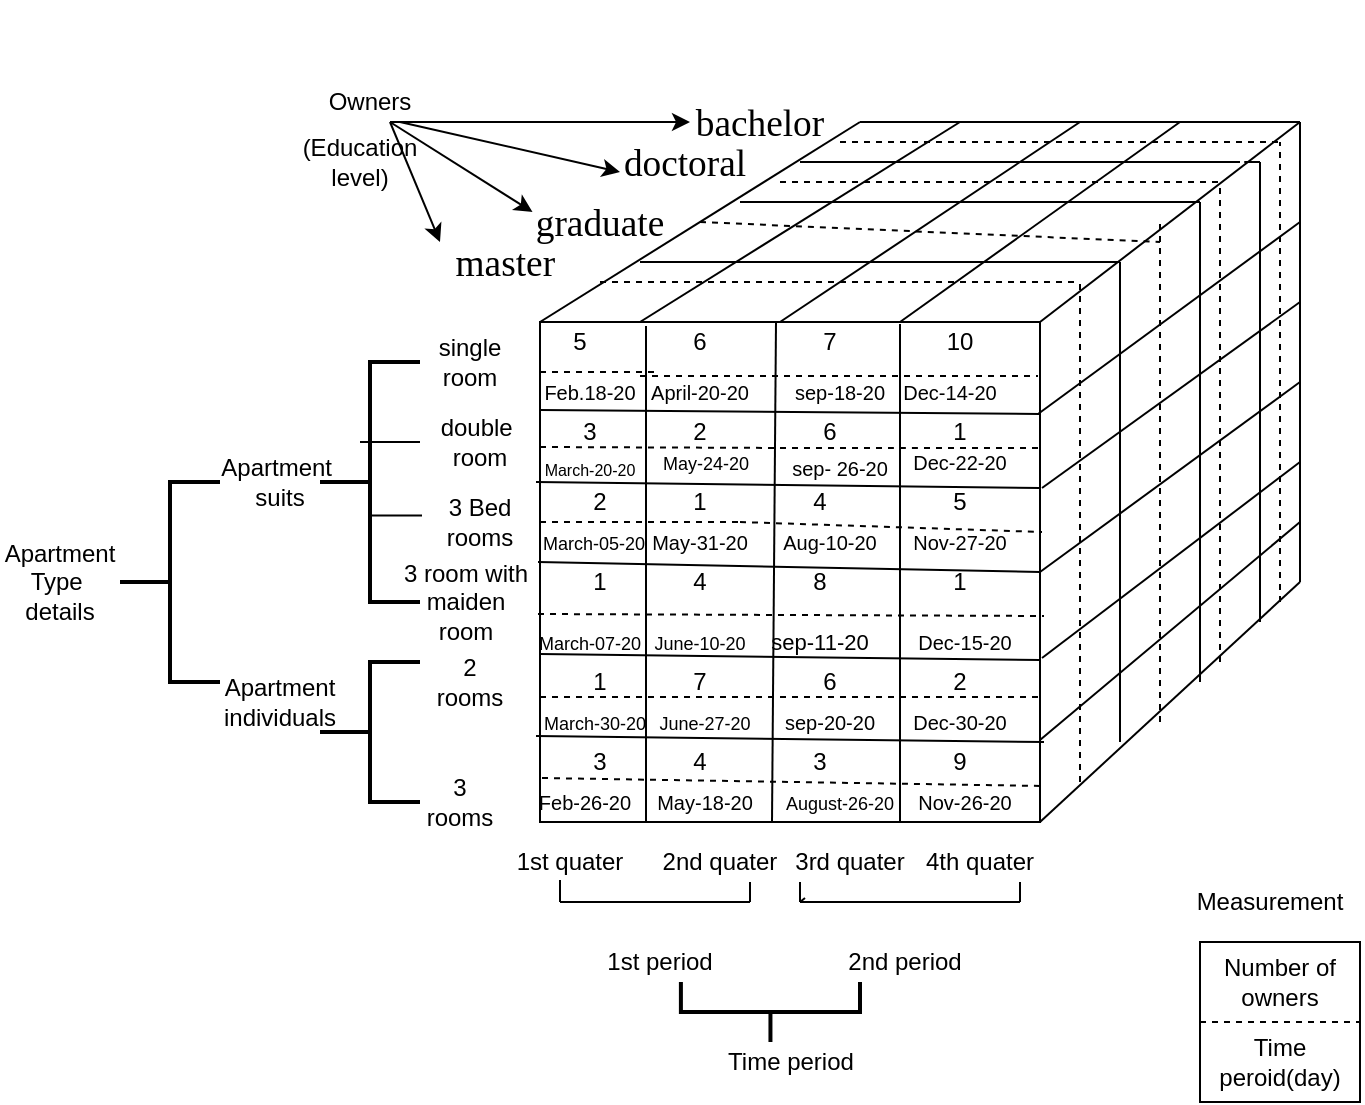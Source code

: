 <mxfile version="15.1.4" type="github"><diagram id="yf1WvS_odcbegjna20aV" name="Page-1"><mxGraphModel dx="1385" dy="628" grid="1" gridSize="10" guides="1" tooltips="1" connect="1" arrows="1" fold="1" page="1" pageScale="1" pageWidth="850" pageHeight="1100" math="0" shadow="0"><root><mxCell id="0"/><mxCell id="1" parent="0"/><mxCell id="45s34kRVoQQyAntMIBAH-1" value="" style="whiteSpace=wrap;html=1;aspect=fixed;hachureGap=4;pointerEvents=0;" parent="1" vertex="1"><mxGeometry x="280" y="190" width="250" height="250" as="geometry"/></mxCell><mxCell id="45s34kRVoQQyAntMIBAH-2" value="" style="endArrow=none;html=1;startSize=14;endSize=14;sourcePerimeterSpacing=8;targetPerimeterSpacing=8;exitX=0;exitY=0;exitDx=0;exitDy=0;" parent="1" source="45s34kRVoQQyAntMIBAH-1" edge="1"><mxGeometry width="50" height="50" relative="1" as="geometry"><mxPoint x="400" y="280" as="sourcePoint"/><mxPoint x="440" y="90" as="targetPoint"/></mxGeometry></mxCell><mxCell id="45s34kRVoQQyAntMIBAH-3" value="" style="endArrow=none;html=1;startSize=14;endSize=14;sourcePerimeterSpacing=8;targetPerimeterSpacing=8;exitX=1;exitY=0;exitDx=0;exitDy=0;" parent="1" source="45s34kRVoQQyAntMIBAH-1" edge="1"><mxGeometry width="50" height="50" relative="1" as="geometry"><mxPoint x="450" y="190" as="sourcePoint"/><mxPoint x="660" y="90" as="targetPoint"/><Array as="points"><mxPoint x="660" y="90"/></Array></mxGeometry></mxCell><mxCell id="45s34kRVoQQyAntMIBAH-4" value="" style="endArrow=none;html=1;startSize=14;endSize=14;sourcePerimeterSpacing=8;targetPerimeterSpacing=8;" parent="1" edge="1"><mxGeometry width="50" height="50" relative="1" as="geometry"><mxPoint x="440" y="90" as="sourcePoint"/><mxPoint x="660" y="90" as="targetPoint"/></mxGeometry></mxCell><mxCell id="45s34kRVoQQyAntMIBAH-5" value="" style="endArrow=none;html=1;startSize=14;endSize=14;sourcePerimeterSpacing=8;targetPerimeterSpacing=8;" parent="1" edge="1"><mxGeometry width="50" height="50" relative="1" as="geometry"><mxPoint x="660" y="320" as="sourcePoint"/><mxPoint x="660" y="90" as="targetPoint"/></mxGeometry></mxCell><mxCell id="45s34kRVoQQyAntMIBAH-6" value="" style="endArrow=none;html=1;startSize=14;endSize=14;sourcePerimeterSpacing=8;targetPerimeterSpacing=8;exitX=1;exitY=1;exitDx=0;exitDy=0;" parent="1" source="45s34kRVoQQyAntMIBAH-1" edge="1"><mxGeometry width="50" height="50" relative="1" as="geometry"><mxPoint x="400" y="280" as="sourcePoint"/><mxPoint x="660" y="320" as="targetPoint"/></mxGeometry></mxCell><mxCell id="45s34kRVoQQyAntMIBAH-7" value="" style="endArrow=none;html=1;startSize=14;endSize=14;sourcePerimeterSpacing=8;targetPerimeterSpacing=8;entryX=1;entryY=0.184;entryDx=0;entryDy=0;entryPerimeter=0;" parent="1" target="45s34kRVoQQyAntMIBAH-1" edge="1"><mxGeometry width="50" height="50" relative="1" as="geometry"><mxPoint x="280" y="234" as="sourcePoint"/><mxPoint x="511" y="234" as="targetPoint"/></mxGeometry></mxCell><mxCell id="45s34kRVoQQyAntMIBAH-9" value="" style="endArrow=none;html=1;startSize=14;endSize=14;sourcePerimeterSpacing=8;targetPerimeterSpacing=8;" parent="1" edge="1"><mxGeometry width="50" height="50" relative="1" as="geometry"><mxPoint x="279" y="310" as="sourcePoint"/><mxPoint x="530" y="315" as="targetPoint"/></mxGeometry></mxCell><mxCell id="45s34kRVoQQyAntMIBAH-10" value="" style="endArrow=none;html=1;startSize=14;endSize=14;sourcePerimeterSpacing=8;targetPerimeterSpacing=8;" parent="1" edge="1"><mxGeometry width="50" height="50" relative="1" as="geometry"><mxPoint x="280" y="356" as="sourcePoint"/><mxPoint x="530" y="359" as="targetPoint"/></mxGeometry></mxCell><mxCell id="45s34kRVoQQyAntMIBAH-11" value="" style="endArrow=none;html=1;startSize=14;endSize=14;sourcePerimeterSpacing=8;targetPerimeterSpacing=8;" parent="1" edge="1"><mxGeometry width="50" height="50" relative="1" as="geometry"><mxPoint x="278" y="270" as="sourcePoint"/><mxPoint x="530" y="273" as="targetPoint"/></mxGeometry></mxCell><mxCell id="45s34kRVoQQyAntMIBAH-12" value="" style="endArrow=none;html=1;startSize=14;endSize=14;sourcePerimeterSpacing=8;targetPerimeterSpacing=8;exitX=-0.008;exitY=0.828;exitDx=0;exitDy=0;exitPerimeter=0;" parent="1" source="45s34kRVoQQyAntMIBAH-1" edge="1"><mxGeometry width="50" height="50" relative="1" as="geometry"><mxPoint x="400" y="280" as="sourcePoint"/><mxPoint x="532" y="400" as="targetPoint"/></mxGeometry></mxCell><mxCell id="45s34kRVoQQyAntMIBAH-13" value="" style="endArrow=none;html=1;startSize=14;endSize=14;sourcePerimeterSpacing=8;targetPerimeterSpacing=8;entryX=0.212;entryY=0.008;entryDx=0;entryDy=0;entryPerimeter=0;" parent="1" target="45s34kRVoQQyAntMIBAH-1" edge="1"><mxGeometry width="50" height="50" relative="1" as="geometry"><mxPoint x="333" y="440" as="sourcePoint"/><mxPoint x="320" y="190" as="targetPoint"/></mxGeometry></mxCell><mxCell id="45s34kRVoQQyAntMIBAH-14" value="" style="endArrow=none;html=1;startSize=14;endSize=14;sourcePerimeterSpacing=8;targetPerimeterSpacing=8;entryX=0.472;entryY=0;entryDx=0;entryDy=0;entryPerimeter=0;" parent="1" target="45s34kRVoQQyAntMIBAH-1" edge="1"><mxGeometry width="50" height="50" relative="1" as="geometry"><mxPoint x="396" y="440" as="sourcePoint"/><mxPoint x="388" y="191" as="targetPoint"/></mxGeometry></mxCell><mxCell id="45s34kRVoQQyAntMIBAH-15" value="" style="endArrow=none;html=1;startSize=14;endSize=14;sourcePerimeterSpacing=8;targetPerimeterSpacing=8;entryX=0.72;entryY=0.004;entryDx=0;entryDy=0;entryPerimeter=0;" parent="1" target="45s34kRVoQQyAntMIBAH-1" edge="1"><mxGeometry width="50" height="50" relative="1" as="geometry"><mxPoint x="460" y="440" as="sourcePoint"/><mxPoint x="460" y="190" as="targetPoint"/><Array as="points"/></mxGeometry></mxCell><mxCell id="45s34kRVoQQyAntMIBAH-16" value="" style="endArrow=none;html=1;startSize=14;endSize=14;sourcePerimeterSpacing=8;targetPerimeterSpacing=8;" parent="1" edge="1"><mxGeometry width="50" height="50" relative="1" as="geometry"><mxPoint x="330" y="160" as="sourcePoint"/><mxPoint x="570" y="160" as="targetPoint"/></mxGeometry></mxCell><mxCell id="45s34kRVoQQyAntMIBAH-17" value="" style="endArrow=none;html=1;startSize=14;endSize=14;sourcePerimeterSpacing=8;targetPerimeterSpacing=8;" parent="1" edge="1"><mxGeometry width="50" height="50" relative="1" as="geometry"><mxPoint x="380" y="130" as="sourcePoint"/><mxPoint x="610" y="130" as="targetPoint"/></mxGeometry></mxCell><mxCell id="45s34kRVoQQyAntMIBAH-18" value="" style="endArrow=none;html=1;startSize=14;endSize=14;targetPerimeterSpacing=8;startArrow=none;" parent="1" edge="1"><mxGeometry width="50" height="50" relative="1" as="geometry"><mxPoint x="640" y="110" as="sourcePoint"/><mxPoint x="640" y="110" as="targetPoint"/><Array as="points"><mxPoint x="630" y="110"/></Array></mxGeometry></mxCell><mxCell id="45s34kRVoQQyAntMIBAH-19" value="" style="endArrow=none;html=1;startSize=14;endSize=14;sourcePerimeterSpacing=8;targetPerimeterSpacing=8;" parent="1" edge="1"><mxGeometry width="50" height="50" relative="1" as="geometry"><mxPoint x="330" y="190" as="sourcePoint"/><mxPoint x="490" y="90" as="targetPoint"/></mxGeometry></mxCell><mxCell id="45s34kRVoQQyAntMIBAH-20" value="" style="endArrow=none;html=1;startSize=14;endSize=14;sourcePerimeterSpacing=8;targetPerimeterSpacing=8;" parent="1" edge="1"><mxGeometry width="50" height="50" relative="1" as="geometry"><mxPoint x="400" y="190" as="sourcePoint"/><mxPoint x="550" y="90" as="targetPoint"/></mxGeometry></mxCell><mxCell id="45s34kRVoQQyAntMIBAH-21" value="" style="endArrow=none;html=1;startSize=14;endSize=14;sourcePerimeterSpacing=8;targetPerimeterSpacing=8;" parent="1" edge="1"><mxGeometry width="50" height="50" relative="1" as="geometry"><mxPoint x="460" y="190" as="sourcePoint"/><mxPoint x="600" y="90" as="targetPoint"/></mxGeometry></mxCell><mxCell id="45s34kRVoQQyAntMIBAH-22" value="" style="endArrow=none;html=1;startSize=14;endSize=14;sourcePerimeterSpacing=8;targetPerimeterSpacing=8;exitX=0.996;exitY=0.184;exitDx=0;exitDy=0;exitPerimeter=0;" parent="1" source="45s34kRVoQQyAntMIBAH-1" edge="1"><mxGeometry width="50" height="50" relative="1" as="geometry"><mxPoint x="420" y="260" as="sourcePoint"/><mxPoint x="660" y="140" as="targetPoint"/></mxGeometry></mxCell><mxCell id="45s34kRVoQQyAntMIBAH-23" value="" style="endArrow=none;html=1;startSize=14;endSize=14;sourcePerimeterSpacing=8;targetPerimeterSpacing=8;exitX=1.004;exitY=0.332;exitDx=0;exitDy=0;exitPerimeter=0;" parent="1" source="45s34kRVoQQyAntMIBAH-1" edge="1"><mxGeometry width="50" height="50" relative="1" as="geometry"><mxPoint x="420" y="260" as="sourcePoint"/><mxPoint x="660" y="180" as="targetPoint"/></mxGeometry></mxCell><mxCell id="45s34kRVoQQyAntMIBAH-24" value="" style="endArrow=none;html=1;startSize=14;endSize=14;sourcePerimeterSpacing=8;targetPerimeterSpacing=8;entryX=1;entryY=0.5;entryDx=0;entryDy=0;" parent="1" target="45s34kRVoQQyAntMIBAH-1" edge="1"><mxGeometry width="50" height="50" relative="1" as="geometry"><mxPoint x="660" y="220" as="sourcePoint"/><mxPoint x="470" y="210" as="targetPoint"/></mxGeometry></mxCell><mxCell id="45s34kRVoQQyAntMIBAH-25" value="" style="endArrow=none;html=1;startSize=14;endSize=14;sourcePerimeterSpacing=8;targetPerimeterSpacing=8;entryX=1.004;entryY=0.672;entryDx=0;entryDy=0;entryPerimeter=0;" parent="1" target="45s34kRVoQQyAntMIBAH-1" edge="1"><mxGeometry width="50" height="50" relative="1" as="geometry"><mxPoint x="660" y="260" as="sourcePoint"/><mxPoint x="470" y="210" as="targetPoint"/></mxGeometry></mxCell><mxCell id="45s34kRVoQQyAntMIBAH-26" value="" style="endArrow=none;html=1;startSize=14;endSize=14;sourcePerimeterSpacing=8;targetPerimeterSpacing=8;entryX=1;entryY=0.836;entryDx=0;entryDy=0;entryPerimeter=0;" parent="1" target="45s34kRVoQQyAntMIBAH-1" edge="1"><mxGeometry width="50" height="50" relative="1" as="geometry"><mxPoint x="660" y="290" as="sourcePoint"/><mxPoint x="470" y="210" as="targetPoint"/></mxGeometry></mxCell><mxCell id="45s34kRVoQQyAntMIBAH-27" value="" style="endArrow=none;html=1;startSize=14;endSize=14;sourcePerimeterSpacing=8;targetPerimeterSpacing=8;" parent="1" edge="1"><mxGeometry width="50" height="50" relative="1" as="geometry"><mxPoint x="570" y="400" as="sourcePoint"/><mxPoint x="570" y="160" as="targetPoint"/></mxGeometry></mxCell><mxCell id="45s34kRVoQQyAntMIBAH-28" value="" style="endArrow=none;html=1;startSize=14;endSize=14;sourcePerimeterSpacing=8;targetPerimeterSpacing=8;" parent="1" edge="1"><mxGeometry width="50" height="50" relative="1" as="geometry"><mxPoint x="610" y="370" as="sourcePoint"/><mxPoint x="610" y="130" as="targetPoint"/></mxGeometry></mxCell><mxCell id="45s34kRVoQQyAntMIBAH-29" value="" style="endArrow=none;html=1;startSize=14;endSize=14;sourcePerimeterSpacing=8;targetPerimeterSpacing=8;" parent="1" edge="1"><mxGeometry width="50" height="50" relative="1" as="geometry"><mxPoint x="640" y="340" as="sourcePoint"/><mxPoint x="640" y="110" as="targetPoint"/></mxGeometry></mxCell><mxCell id="45s34kRVoQQyAntMIBAH-30" value="1st quater" style="text;html=1;strokeColor=none;fillColor=none;align=center;verticalAlign=middle;whiteSpace=wrap;rounded=0;hachureGap=4;pointerEvents=0;" parent="1" vertex="1"><mxGeometry x="260" y="450" width="70" height="20" as="geometry"/></mxCell><mxCell id="45s34kRVoQQyAntMIBAH-31" value="2nd quater" style="text;html=1;strokeColor=none;fillColor=none;align=center;verticalAlign=middle;whiteSpace=wrap;rounded=0;hachureGap=4;pointerEvents=0;" parent="1" vertex="1"><mxGeometry x="340" y="450" width="60" height="20" as="geometry"/></mxCell><mxCell id="45s34kRVoQQyAntMIBAH-32" value="3rd quater" style="text;html=1;strokeColor=none;fillColor=none;align=center;verticalAlign=middle;whiteSpace=wrap;rounded=0;hachureGap=4;pointerEvents=0;" parent="1" vertex="1"><mxGeometry x="400" y="450" width="70" height="20" as="geometry"/></mxCell><mxCell id="45s34kRVoQQyAntMIBAH-33" value="4th quater" style="text;html=1;strokeColor=none;fillColor=none;align=center;verticalAlign=middle;whiteSpace=wrap;rounded=0;hachureGap=4;pointerEvents=0;" parent="1" vertex="1"><mxGeometry x="470" y="450" width="60" height="20" as="geometry"/></mxCell><mxCell id="45s34kRVoQQyAntMIBAH-34" value="" style="endArrow=none;html=1;startSize=14;endSize=14;sourcePerimeterSpacing=8;targetPerimeterSpacing=8;" parent="1" edge="1"><mxGeometry width="50" height="50" relative="1" as="geometry"><mxPoint x="290" y="480" as="sourcePoint"/><mxPoint x="385" y="480" as="targetPoint"/></mxGeometry></mxCell><mxCell id="45s34kRVoQQyAntMIBAH-35" value="" style="endArrow=none;html=1;startSize=14;endSize=14;sourcePerimeterSpacing=8;targetPerimeterSpacing=8;" parent="1" edge="1"><mxGeometry width="50" height="50" relative="1" as="geometry"><mxPoint x="290" y="480" as="sourcePoint"/><mxPoint x="290" y="469" as="targetPoint"/></mxGeometry></mxCell><mxCell id="45s34kRVoQQyAntMIBAH-36" value="" style="endArrow=none;html=1;startSize=14;endSize=14;sourcePerimeterSpacing=8;targetPerimeterSpacing=8;exitX=0.75;exitY=1;exitDx=0;exitDy=0;" parent="1" source="45s34kRVoQQyAntMIBAH-31" edge="1"><mxGeometry width="50" height="50" relative="1" as="geometry"><mxPoint x="420" y="420" as="sourcePoint"/><mxPoint x="385" y="480" as="targetPoint"/></mxGeometry></mxCell><mxCell id="45s34kRVoQQyAntMIBAH-37" value="" style="endArrow=none;html=1;startSize=14;endSize=14;sourcePerimeterSpacing=8;targetPerimeterSpacing=8;" parent="1" edge="1"><mxGeometry width="50" height="50" relative="1" as="geometry"><mxPoint x="410" y="480" as="sourcePoint"/><mxPoint x="520" y="480" as="targetPoint"/></mxGeometry></mxCell><mxCell id="45s34kRVoQQyAntMIBAH-38" value="" style="endArrow=none;html=1;startSize=14;endSize=14;sourcePerimeterSpacing=8;targetPerimeterSpacing=8;" parent="1" target="45s34kRVoQQyAntMIBAH-32" edge="1"><mxGeometry width="50" height="50" relative="1" as="geometry"><mxPoint x="410" y="480" as="sourcePoint"/><mxPoint x="470" y="370" as="targetPoint"/></mxGeometry></mxCell><mxCell id="45s34kRVoQQyAntMIBAH-39" value="" style="endArrow=none;html=1;startSize=14;endSize=14;sourcePerimeterSpacing=8;targetPerimeterSpacing=8;" parent="1" edge="1"><mxGeometry width="50" height="50" relative="1" as="geometry"><mxPoint x="410" y="480" as="sourcePoint"/><mxPoint x="410" y="470" as="targetPoint"/></mxGeometry></mxCell><mxCell id="45s34kRVoQQyAntMIBAH-40" value="" style="endArrow=none;html=1;startSize=14;endSize=14;sourcePerimeterSpacing=8;targetPerimeterSpacing=8;" parent="1" edge="1"><mxGeometry width="50" height="50" relative="1" as="geometry"><mxPoint x="520" y="480" as="sourcePoint"/><mxPoint x="520" y="470" as="targetPoint"/></mxGeometry></mxCell><mxCell id="45s34kRVoQQyAntMIBAH-41" value="1st period" style="text;html=1;strokeColor=none;fillColor=none;align=center;verticalAlign=middle;whiteSpace=wrap;rounded=0;hachureGap=4;pointerEvents=0;" parent="1" vertex="1"><mxGeometry x="310" y="500" width="60" height="20" as="geometry"/></mxCell><mxCell id="45s34kRVoQQyAntMIBAH-42" value="2nd period" style="text;html=1;strokeColor=none;fillColor=none;align=center;verticalAlign=middle;whiteSpace=wrap;rounded=0;hachureGap=4;pointerEvents=0;" parent="1" vertex="1"><mxGeometry x="425" y="500" width="75" height="20" as="geometry"/></mxCell><mxCell id="45s34kRVoQQyAntMIBAH-43" value="Time period" style="text;html=1;strokeColor=none;fillColor=none;align=center;verticalAlign=middle;whiteSpace=wrap;rounded=0;hachureGap=4;pointerEvents=0;" parent="1" vertex="1"><mxGeometry x="362.5" y="550" width="85" height="20" as="geometry"/></mxCell><mxCell id="45s34kRVoQQyAntMIBAH-47" value="Apartment&lt;br&gt;Type&amp;nbsp;&lt;br&gt;details" style="text;html=1;strokeColor=none;fillColor=none;align=center;verticalAlign=middle;whiteSpace=wrap;rounded=0;hachureGap=4;pointerEvents=0;" parent="1" vertex="1"><mxGeometry x="10" y="300" width="60" height="40" as="geometry"/></mxCell><mxCell id="45s34kRVoQQyAntMIBAH-48" value="" style="strokeWidth=2;html=1;shape=mxgraph.flowchart.annotation_2;align=left;labelPosition=right;pointerEvents=1;hachureGap=4;" parent="1" vertex="1"><mxGeometry x="70" y="270" width="50" height="100" as="geometry"/></mxCell><mxCell id="45s34kRVoQQyAntMIBAH-49" value="Apartment&amp;nbsp;&lt;br&gt;suits" style="text;html=1;strokeColor=none;fillColor=none;align=center;verticalAlign=middle;whiteSpace=wrap;rounded=0;hachureGap=4;pointerEvents=0;" parent="1" vertex="1"><mxGeometry x="120" y="260" width="60" height="20" as="geometry"/></mxCell><mxCell id="45s34kRVoQQyAntMIBAH-50" value="Apartment&lt;br&gt;individuals" style="text;html=1;strokeColor=none;fillColor=none;align=center;verticalAlign=middle;whiteSpace=wrap;rounded=0;hachureGap=4;pointerEvents=0;" parent="1" vertex="1"><mxGeometry x="125" y="370" width="50" height="20" as="geometry"/></mxCell><mxCell id="45s34kRVoQQyAntMIBAH-51" value="" style="strokeWidth=2;html=1;shape=mxgraph.flowchart.annotation_2;align=left;labelPosition=right;pointerEvents=1;hachureGap=4;" parent="1" vertex="1"><mxGeometry x="170" y="210" width="50" height="120" as="geometry"/></mxCell><mxCell id="45s34kRVoQQyAntMIBAH-52" value="single room" style="text;html=1;strokeColor=none;fillColor=none;align=center;verticalAlign=middle;whiteSpace=wrap;rounded=0;hachureGap=4;pointerEvents=0;" parent="1" vertex="1"><mxGeometry x="220" y="200" width="50" height="20" as="geometry"/></mxCell><mxCell id="45s34kRVoQQyAntMIBAH-54" value="" style="endArrow=none;html=1;startSize=14;endSize=14;sourcePerimeterSpacing=8;targetPerimeterSpacing=8;" parent="1" edge="1"><mxGeometry width="50" height="50" relative="1" as="geometry"><mxPoint x="190" y="250" as="sourcePoint"/><mxPoint x="220" y="250" as="targetPoint"/><Array as="points"/></mxGeometry></mxCell><mxCell id="45s34kRVoQQyAntMIBAH-55" value="" style="endArrow=none;html=1;startSize=14;endSize=14;sourcePerimeterSpacing=8;targetPerimeterSpacing=8;exitX=0.48;exitY=0.64;exitDx=0;exitDy=0;exitPerimeter=0;entryX=1.02;entryY=0.64;entryDx=0;entryDy=0;entryPerimeter=0;" parent="1" source="45s34kRVoQQyAntMIBAH-51" target="45s34kRVoQQyAntMIBAH-51" edge="1"><mxGeometry width="50" height="50" relative="1" as="geometry"><mxPoint x="390" y="300" as="sourcePoint"/><mxPoint x="220" y="260" as="targetPoint"/></mxGeometry></mxCell><mxCell id="45s34kRVoQQyAntMIBAH-57" value="" style="endArrow=none;html=1;startSize=14;endSize=14;sourcePerimeterSpacing=8;" parent="1" edge="1"><mxGeometry width="50" height="50" relative="1" as="geometry"><mxPoint x="410" y="110" as="sourcePoint"/><mxPoint x="630" y="110" as="targetPoint"/></mxGeometry></mxCell><mxCell id="45s34kRVoQQyAntMIBAH-58" value="double&amp;nbsp;&lt;br&gt;room" style="text;html=1;strokeColor=none;fillColor=none;align=center;verticalAlign=middle;whiteSpace=wrap;rounded=0;hachureGap=4;pointerEvents=0;" parent="1" vertex="1"><mxGeometry x="230" y="240" width="40" height="20" as="geometry"/></mxCell><mxCell id="45s34kRVoQQyAntMIBAH-59" value="3 Bed&lt;br&gt;rooms" style="text;html=1;strokeColor=none;fillColor=none;align=center;verticalAlign=middle;whiteSpace=wrap;rounded=0;hachureGap=4;pointerEvents=0;" parent="1" vertex="1"><mxGeometry x="230" y="280" width="40" height="20" as="geometry"/></mxCell><mxCell id="45s34kRVoQQyAntMIBAH-60" value="3 room with maiden room" style="text;html=1;strokeColor=none;fillColor=none;align=center;verticalAlign=middle;whiteSpace=wrap;rounded=0;hachureGap=4;pointerEvents=0;" parent="1" vertex="1"><mxGeometry x="207.5" y="320" width="70" height="20" as="geometry"/></mxCell><mxCell id="45s34kRVoQQyAntMIBAH-61" value="" style="strokeWidth=2;html=1;shape=mxgraph.flowchart.annotation_2;align=left;labelPosition=right;pointerEvents=1;hachureGap=4;" parent="1" vertex="1"><mxGeometry x="170" y="360" width="50" height="70" as="geometry"/></mxCell><mxCell id="45s34kRVoQQyAntMIBAH-62" value="2 rooms" style="text;html=1;strokeColor=none;fillColor=none;align=center;verticalAlign=middle;whiteSpace=wrap;rounded=0;hachureGap=4;pointerEvents=0;" parent="1" vertex="1"><mxGeometry x="225" y="360" width="40" height="20" as="geometry"/></mxCell><mxCell id="45s34kRVoQQyAntMIBAH-63" value="3 rooms" style="text;html=1;strokeColor=none;fillColor=none;align=center;verticalAlign=middle;whiteSpace=wrap;rounded=0;hachureGap=4;pointerEvents=0;" parent="1" vertex="1"><mxGeometry x="220" y="420" width="40" height="20" as="geometry"/></mxCell><mxCell id="45s34kRVoQQyAntMIBAH-64" value="Owners" style="text;html=1;strokeColor=none;fillColor=none;align=center;verticalAlign=middle;whiteSpace=wrap;rounded=0;hachureGap=4;pointerEvents=0;" parent="1" vertex="1"><mxGeometry x="175" y="70" width="40" height="20" as="geometry"/></mxCell><mxCell id="45s34kRVoQQyAntMIBAH-67" value="(Education&lt;br&gt;level)" style="text;html=1;strokeColor=none;fillColor=none;align=center;verticalAlign=middle;whiteSpace=wrap;rounded=0;hachureGap=4;pointerEvents=0;" parent="1" vertex="1"><mxGeometry x="170" y="100" width="40" height="20" as="geometry"/></mxCell><mxCell id="45s34kRVoQQyAntMIBAH-72" value="" style="endArrow=none;dashed=1;html=1;startSize=14;endSize=14;targetPerimeterSpacing=8;entryX=0.996;entryY=0.108;entryDx=0;entryDy=0;entryPerimeter=0;startArrow=none;" parent="1" target="45s34kRVoQQyAntMIBAH-1" edge="1"><mxGeometry width="50" height="50" relative="1" as="geometry"><mxPoint x="330" y="217" as="sourcePoint"/><mxPoint x="440" y="220" as="targetPoint"/><Array as="points"><mxPoint x="370" y="217"/></Array></mxGeometry></mxCell><mxCell id="45s34kRVoQQyAntMIBAH-74" value="" style="endArrow=none;dashed=1;html=1;startSize=14;endSize=14;targetPerimeterSpacing=8;entryX=1.004;entryY=0.42;entryDx=0;entryDy=0;entryPerimeter=0;startArrow=none;exitX=1;exitY=1;exitDx=0;exitDy=0;" parent="1" source="45s34kRVoQQyAntMIBAH-99" target="45s34kRVoQQyAntMIBAH-1" edge="1"><mxGeometry width="50" height="50" relative="1" as="geometry"><mxPoint x="280" y="290" as="sourcePoint"/><mxPoint x="440" y="220" as="targetPoint"/></mxGeometry></mxCell><mxCell id="45s34kRVoQQyAntMIBAH-75" value="" style="endArrow=none;dashed=1;html=1;startSize=14;endSize=14;sourcePerimeterSpacing=8;targetPerimeterSpacing=8;entryX=1.008;entryY=0.588;entryDx=0;entryDy=0;entryPerimeter=0;exitX=-0.004;exitY=0.584;exitDx=0;exitDy=0;exitPerimeter=0;" parent="1" source="45s34kRVoQQyAntMIBAH-1" target="45s34kRVoQQyAntMIBAH-1" edge="1"><mxGeometry width="50" height="50" relative="1" as="geometry"><mxPoint x="290" y="330" as="sourcePoint"/><mxPoint x="440" y="220" as="targetPoint"/></mxGeometry></mxCell><mxCell id="45s34kRVoQQyAntMIBAH-76" value="" style="endArrow=none;dashed=1;html=1;startSize=14;endSize=14;sourcePerimeterSpacing=8;targetPerimeterSpacing=8;exitX=0;exitY=0.75;exitDx=0;exitDy=0;entryX=1;entryY=0.75;entryDx=0;entryDy=0;" parent="1" source="45s34kRVoQQyAntMIBAH-1" target="45s34kRVoQQyAntMIBAH-1" edge="1"><mxGeometry width="50" height="50" relative="1" as="geometry"><mxPoint x="390" y="270" as="sourcePoint"/><mxPoint x="440" y="220" as="targetPoint"/></mxGeometry></mxCell><mxCell id="45s34kRVoQQyAntMIBAH-77" value="" style="endArrow=none;dashed=1;html=1;startSize=14;endSize=14;sourcePerimeterSpacing=8;targetPerimeterSpacing=8;exitX=0.004;exitY=0.912;exitDx=0;exitDy=0;exitPerimeter=0;entryX=1.008;entryY=0.928;entryDx=0;entryDy=0;entryPerimeter=0;" parent="1" source="45s34kRVoQQyAntMIBAH-1" target="45s34kRVoQQyAntMIBAH-1" edge="1"><mxGeometry width="50" height="50" relative="1" as="geometry"><mxPoint x="390" y="270" as="sourcePoint"/><mxPoint x="440" y="220" as="targetPoint"/></mxGeometry></mxCell><mxCell id="45s34kRVoQQyAntMIBAH-78" value="" style="endArrow=none;dashed=1;html=1;startSize=14;endSize=14;sourcePerimeterSpacing=8;targetPerimeterSpacing=8;" parent="1" edge="1"><mxGeometry width="50" height="50" relative="1" as="geometry"><mxPoint x="310" y="170" as="sourcePoint"/><mxPoint x="550" y="170" as="targetPoint"/></mxGeometry></mxCell><mxCell id="45s34kRVoQQyAntMIBAH-79" value="" style="endArrow=none;dashed=1;html=1;startSize=14;endSize=14;sourcePerimeterSpacing=8;targetPerimeterSpacing=8;" parent="1" edge="1"><mxGeometry width="50" height="50" relative="1" as="geometry"><mxPoint x="360" y="140" as="sourcePoint"/><mxPoint x="590" y="150" as="targetPoint"/></mxGeometry></mxCell><mxCell id="45s34kRVoQQyAntMIBAH-80" value="" style="endArrow=none;dashed=1;html=1;startSize=14;endSize=14;sourcePerimeterSpacing=8;targetPerimeterSpacing=8;" parent="1" edge="1"><mxGeometry width="50" height="50" relative="1" as="geometry"><mxPoint x="590" y="390" as="sourcePoint"/><mxPoint x="590" y="140" as="targetPoint"/></mxGeometry></mxCell><mxCell id="45s34kRVoQQyAntMIBAH-81" value="" style="endArrow=none;dashed=1;html=1;startSize=14;endSize=14;sourcePerimeterSpacing=8;targetPerimeterSpacing=8;" parent="1" edge="1"><mxGeometry width="50" height="50" relative="1" as="geometry"><mxPoint x="550" y="420" as="sourcePoint"/><mxPoint x="550" y="170" as="targetPoint"/></mxGeometry></mxCell><mxCell id="45s34kRVoQQyAntMIBAH-82" value="" style="endArrow=none;dashed=1;html=1;startSize=14;endSize=14;sourcePerimeterSpacing=8;targetPerimeterSpacing=8;" parent="1" edge="1"><mxGeometry width="50" height="50" relative="1" as="geometry"><mxPoint x="400" y="120" as="sourcePoint"/><mxPoint x="620" y="120" as="targetPoint"/></mxGeometry></mxCell><mxCell id="45s34kRVoQQyAntMIBAH-83" value="" style="endArrow=none;dashed=1;html=1;startSize=14;endSize=14;sourcePerimeterSpacing=8;targetPerimeterSpacing=8;" parent="1" edge="1"><mxGeometry width="50" height="50" relative="1" as="geometry"><mxPoint x="620" y="360" as="sourcePoint"/><mxPoint x="620" y="120" as="targetPoint"/></mxGeometry></mxCell><mxCell id="45s34kRVoQQyAntMIBAH-84" value="" style="endArrow=none;dashed=1;html=1;startSize=14;endSize=14;sourcePerimeterSpacing=8;targetPerimeterSpacing=8;" parent="1" edge="1"><mxGeometry width="50" height="50" relative="1" as="geometry"><mxPoint x="430" y="100" as="sourcePoint"/><mxPoint x="650" y="100" as="targetPoint"/></mxGeometry></mxCell><mxCell id="45s34kRVoQQyAntMIBAH-85" value="" style="endArrow=none;dashed=1;html=1;startSize=14;endSize=14;sourcePerimeterSpacing=8;targetPerimeterSpacing=8;" parent="1" edge="1"><mxGeometry width="50" height="50" relative="1" as="geometry"><mxPoint x="650" y="330" as="sourcePoint"/><mxPoint x="650" y="100" as="targetPoint"/></mxGeometry></mxCell><mxCell id="45s34kRVoQQyAntMIBAH-86" value="5" style="text;html=1;strokeColor=none;fillColor=none;align=center;verticalAlign=middle;whiteSpace=wrap;rounded=0;hachureGap=4;pointerEvents=0;" parent="1" vertex="1"><mxGeometry x="280" y="190" width="40" height="20" as="geometry"/></mxCell><mxCell id="45s34kRVoQQyAntMIBAH-87" value="6" style="text;html=1;strokeColor=none;fillColor=none;align=center;verticalAlign=middle;whiteSpace=wrap;rounded=0;hachureGap=4;pointerEvents=0;" parent="1" vertex="1"><mxGeometry x="340" y="190" width="40" height="20" as="geometry"/></mxCell><mxCell id="45s34kRVoQQyAntMIBAH-88" value="7" style="text;html=1;strokeColor=none;fillColor=none;align=center;verticalAlign=middle;whiteSpace=wrap;rounded=0;hachureGap=4;pointerEvents=0;" parent="1" vertex="1"><mxGeometry x="405" y="190" width="40" height="20" as="geometry"/></mxCell><mxCell id="45s34kRVoQQyAntMIBAH-89" value="10" style="text;html=1;strokeColor=none;fillColor=none;align=center;verticalAlign=middle;whiteSpace=wrap;rounded=0;hachureGap=4;pointerEvents=0;" parent="1" vertex="1"><mxGeometry x="470" y="190" width="40" height="20" as="geometry"/></mxCell><mxCell id="45s34kRVoQQyAntMIBAH-90" value="3" style="text;html=1;strokeColor=none;fillColor=none;align=center;verticalAlign=middle;whiteSpace=wrap;rounded=0;hachureGap=4;pointerEvents=0;" parent="1" vertex="1"><mxGeometry x="285" y="235" width="40" height="20" as="geometry"/></mxCell><mxCell id="45s34kRVoQQyAntMIBAH-91" value="2" style="text;html=1;strokeColor=none;fillColor=none;align=center;verticalAlign=middle;whiteSpace=wrap;rounded=0;hachureGap=4;pointerEvents=0;" parent="1" vertex="1"><mxGeometry x="340" y="235" width="40" height="20" as="geometry"/></mxCell><mxCell id="45s34kRVoQQyAntMIBAH-95" value="" style="endArrow=none;dashed=1;html=1;startSize=14;endSize=14;sourcePerimeterSpacing=8;exitX=0;exitY=0.25;exitDx=0;exitDy=0;" parent="1" source="45s34kRVoQQyAntMIBAH-1" edge="1"><mxGeometry width="50" height="50" relative="1" as="geometry"><mxPoint x="280" y="252.5" as="sourcePoint"/><mxPoint x="530" y="253" as="targetPoint"/><Array as="points"><mxPoint x="405" y="253"/><mxPoint x="440" y="253"/><mxPoint x="460" y="253"/><mxPoint x="530" y="253"/></Array></mxGeometry></mxCell><mxCell id="45s34kRVoQQyAntMIBAH-96" value="1" style="text;html=1;strokeColor=none;fillColor=none;align=center;verticalAlign=middle;whiteSpace=wrap;rounded=0;hachureGap=4;pointerEvents=0;" parent="1" vertex="1"><mxGeometry x="470" y="240" width="40" height="10" as="geometry"/></mxCell><mxCell id="45s34kRVoQQyAntMIBAH-98" value="2" style="text;html=1;strokeColor=none;fillColor=none;align=center;verticalAlign=middle;whiteSpace=wrap;rounded=0;hachureGap=4;pointerEvents=0;" parent="1" vertex="1"><mxGeometry x="290" y="270" width="40" height="20" as="geometry"/></mxCell><mxCell id="45s34kRVoQQyAntMIBAH-99" value="1" style="text;html=1;strokeColor=none;fillColor=none;align=center;verticalAlign=middle;whiteSpace=wrap;rounded=0;hachureGap=4;pointerEvents=0;" parent="1" vertex="1"><mxGeometry x="340" y="270" width="40" height="20" as="geometry"/></mxCell><mxCell id="45s34kRVoQQyAntMIBAH-100" value="" style="endArrow=none;dashed=1;html=1;startSize=14;endSize=14;sourcePerimeterSpacing=8;entryX=1;entryY=1;entryDx=0;entryDy=0;" parent="1" target="45s34kRVoQQyAntMIBAH-99" edge="1"><mxGeometry width="50" height="50" relative="1" as="geometry"><mxPoint x="280" y="290" as="sourcePoint"/><mxPoint x="531" y="295" as="targetPoint"/></mxGeometry></mxCell><mxCell id="45s34kRVoQQyAntMIBAH-101" value="4" style="text;html=1;strokeColor=none;fillColor=none;align=center;verticalAlign=middle;whiteSpace=wrap;rounded=0;hachureGap=4;pointerEvents=0;" parent="1" vertex="1"><mxGeometry x="400" y="270" width="40" height="20" as="geometry"/></mxCell><mxCell id="45s34kRVoQQyAntMIBAH-102" value="5" style="text;html=1;strokeColor=none;fillColor=none;align=center;verticalAlign=middle;whiteSpace=wrap;rounded=0;hachureGap=4;pointerEvents=0;" parent="1" vertex="1"><mxGeometry x="470" y="270" width="40" height="20" as="geometry"/></mxCell><mxCell id="45s34kRVoQQyAntMIBAH-103" value="1" style="text;html=1;strokeColor=none;fillColor=none;align=center;verticalAlign=middle;whiteSpace=wrap;rounded=0;hachureGap=4;pointerEvents=0;" parent="1" vertex="1"><mxGeometry x="290" y="310" width="40" height="20" as="geometry"/></mxCell><mxCell id="45s34kRVoQQyAntMIBAH-104" value="1" style="text;html=1;strokeColor=none;fillColor=none;align=center;verticalAlign=middle;whiteSpace=wrap;rounded=0;hachureGap=4;pointerEvents=0;" parent="1" vertex="1"><mxGeometry x="290" y="360" width="40" height="20" as="geometry"/></mxCell><mxCell id="45s34kRVoQQyAntMIBAH-108" value="3" style="text;html=1;strokeColor=none;fillColor=none;align=center;verticalAlign=middle;whiteSpace=wrap;rounded=0;hachureGap=4;pointerEvents=0;" parent="1" vertex="1"><mxGeometry x="290" y="400" width="40" height="20" as="geometry"/></mxCell><mxCell id="45s34kRVoQQyAntMIBAH-109" value="4" style="text;html=1;strokeColor=none;fillColor=none;align=center;verticalAlign=middle;whiteSpace=wrap;rounded=0;hachureGap=4;pointerEvents=0;" parent="1" vertex="1"><mxGeometry x="340" y="310" width="40" height="20" as="geometry"/></mxCell><mxCell id="45s34kRVoQQyAntMIBAH-110" value="7" style="text;html=1;strokeColor=none;fillColor=none;align=center;verticalAlign=middle;whiteSpace=wrap;rounded=0;hachureGap=4;pointerEvents=0;" parent="1" vertex="1"><mxGeometry x="340" y="360" width="40" height="20" as="geometry"/></mxCell><mxCell id="45s34kRVoQQyAntMIBAH-111" value="4" style="text;html=1;strokeColor=none;fillColor=none;align=center;verticalAlign=middle;whiteSpace=wrap;rounded=0;hachureGap=4;pointerEvents=0;" parent="1" vertex="1"><mxGeometry x="340" y="400" width="40" height="20" as="geometry"/></mxCell><mxCell id="45s34kRVoQQyAntMIBAH-112" value="8" style="text;html=1;strokeColor=none;fillColor=none;align=center;verticalAlign=middle;whiteSpace=wrap;rounded=0;hachureGap=4;pointerEvents=0;" parent="1" vertex="1"><mxGeometry x="400" y="310" width="40" height="20" as="geometry"/></mxCell><mxCell id="45s34kRVoQQyAntMIBAH-113" value="6" style="text;html=1;strokeColor=none;fillColor=none;align=center;verticalAlign=middle;whiteSpace=wrap;rounded=0;hachureGap=4;pointerEvents=0;" parent="1" vertex="1"><mxGeometry x="405" y="360" width="40" height="20" as="geometry"/></mxCell><mxCell id="45s34kRVoQQyAntMIBAH-114" value="3" style="text;html=1;strokeColor=none;fillColor=none;align=center;verticalAlign=middle;whiteSpace=wrap;rounded=0;hachureGap=4;pointerEvents=0;" parent="1" vertex="1"><mxGeometry x="400" y="400" width="40" height="20" as="geometry"/></mxCell><mxCell id="45s34kRVoQQyAntMIBAH-115" value="1" style="text;html=1;strokeColor=none;fillColor=none;align=center;verticalAlign=middle;whiteSpace=wrap;rounded=0;hachureGap=4;pointerEvents=0;" parent="1" vertex="1"><mxGeometry x="470" y="310" width="40" height="20" as="geometry"/></mxCell><mxCell id="45s34kRVoQQyAntMIBAH-116" value="2" style="text;html=1;strokeColor=none;fillColor=none;align=center;verticalAlign=middle;whiteSpace=wrap;rounded=0;hachureGap=4;pointerEvents=0;" parent="1" vertex="1"><mxGeometry x="470" y="360" width="40" height="20" as="geometry"/></mxCell><mxCell id="45s34kRVoQQyAntMIBAH-117" value="9" style="text;html=1;strokeColor=none;fillColor=none;align=center;verticalAlign=middle;whiteSpace=wrap;rounded=0;hachureGap=4;pointerEvents=0;" parent="1" vertex="1"><mxGeometry x="470" y="400" width="40" height="20" as="geometry"/></mxCell><mxCell id="N2FBJ1jZNI5UMsBFXlDx-4" value="6" style="text;html=1;strokeColor=none;fillColor=none;align=center;verticalAlign=middle;whiteSpace=wrap;rounded=0;" parent="1" vertex="1"><mxGeometry x="405" y="235" width="40" height="20" as="geometry"/></mxCell><mxCell id="N2FBJ1jZNI5UMsBFXlDx-5" value="&lt;font style=&quot;font-size: 8px&quot;&gt;March-20-20&lt;/font&gt;" style="text;html=1;strokeColor=none;fillColor=none;align=center;verticalAlign=middle;whiteSpace=wrap;rounded=0;" parent="1" vertex="1"><mxGeometry x="280" y="260" width="50" height="5" as="geometry"/></mxCell><mxCell id="N2FBJ1jZNI5UMsBFXlDx-11" value="&lt;font style=&quot;font-size: 9px&quot;&gt;March-05-20&lt;/font&gt;" style="text;html=1;strokeColor=none;fillColor=none;align=center;verticalAlign=middle;whiteSpace=wrap;rounded=0;" parent="1" vertex="1"><mxGeometry x="277.5" y="300" width="57.5" as="geometry"/></mxCell><mxCell id="N2FBJ1jZNI5UMsBFXlDx-18" value="&lt;font style=&quot;font-size: 9px&quot;&gt;March-07-20&lt;/font&gt;" style="text;html=1;strokeColor=none;fillColor=none;align=center;verticalAlign=middle;whiteSpace=wrap;rounded=0;" parent="1" vertex="1"><mxGeometry x="275" y="340" width="60" height="20" as="geometry"/></mxCell><mxCell id="kVXNMACQKEyyO83cBHHp-2" value="&lt;font size=&quot;1&quot;&gt;Feb.18-20&lt;/font&gt;" style="text;html=1;strokeColor=none;fillColor=none;align=center;verticalAlign=middle;whiteSpace=wrap;rounded=0;" parent="1" vertex="1"><mxGeometry x="280" y="220" width="50" height="10" as="geometry"/></mxCell><mxCell id="N2FBJ1jZNI5UMsBFXlDx-19" value="" style="endArrow=none;dashed=1;html=1;startSize=14;endSize=14;startArrow=none;entryX=0;entryY=0;entryDx=0;entryDy=0;" parent="1" edge="1"><mxGeometry width="50" height="50" relative="1" as="geometry"><mxPoint x="280" y="215" as="sourcePoint"/><mxPoint x="340" y="215" as="targetPoint"/></mxGeometry></mxCell><mxCell id="N2FBJ1jZNI5UMsBFXlDx-20" value="&lt;font style=&quot;font-size: 9px&quot;&gt;March-30-20&lt;/font&gt;" style="text;html=1;strokeColor=none;fillColor=none;align=center;verticalAlign=middle;whiteSpace=wrap;rounded=0;" parent="1" vertex="1"><mxGeometry x="275" y="380" width="65" height="20" as="geometry"/></mxCell><mxCell id="N2FBJ1jZNI5UMsBFXlDx-21" value="&lt;font style=&quot;font-size: 10px&quot;&gt;Feb-26-20&lt;/font&gt;" style="text;html=1;strokeColor=none;fillColor=none;align=center;verticalAlign=middle;whiteSpace=wrap;rounded=0;" parent="1" vertex="1"><mxGeometry x="275" y="420" width="55" height="20" as="geometry"/></mxCell><mxCell id="N2FBJ1jZNI5UMsBFXlDx-22" value="&lt;font style=&quot;font-size: 10px&quot;&gt;April-20-20&lt;/font&gt;" style="text;html=1;strokeColor=none;fillColor=none;align=center;verticalAlign=middle;whiteSpace=wrap;rounded=0;" parent="1" vertex="1"><mxGeometry x="330" y="215" width="60" height="20" as="geometry"/></mxCell><mxCell id="N2FBJ1jZNI5UMsBFXlDx-23" value="&lt;font style=&quot;font-size: 9px&quot;&gt;May-24-20&lt;/font&gt;" style="text;html=1;strokeColor=none;fillColor=none;align=center;verticalAlign=middle;whiteSpace=wrap;rounded=0;" parent="1" vertex="1"><mxGeometry x="327.5" y="250" width="70" height="20" as="geometry"/></mxCell><mxCell id="N2FBJ1jZNI5UMsBFXlDx-25" value="&lt;font style=&quot;font-size: 10px&quot;&gt;May-31-20&lt;/font&gt;" style="text;html=1;strokeColor=none;fillColor=none;align=center;verticalAlign=middle;whiteSpace=wrap;rounded=0;" parent="1" vertex="1"><mxGeometry x="330" y="290" width="60" height="20" as="geometry"/></mxCell><mxCell id="N2FBJ1jZNI5UMsBFXlDx-26" style="edgeStyle=orthogonalEdgeStyle;rounded=0;orthogonalLoop=1;jettySize=auto;html=1;exitX=0.5;exitY=0;exitDx=0;exitDy=0;entryX=0.25;entryY=0;entryDx=0;entryDy=0;" parent="1" source="N2FBJ1jZNI5UMsBFXlDx-11" target="N2FBJ1jZNI5UMsBFXlDx-11" edge="1"><mxGeometry relative="1" as="geometry"/></mxCell><mxCell id="N2FBJ1jZNI5UMsBFXlDx-27" value="&lt;font style=&quot;font-size: 9px&quot;&gt;June-10-20&lt;/font&gt;" style="text;html=1;strokeColor=none;fillColor=none;align=center;verticalAlign=middle;whiteSpace=wrap;rounded=0;" parent="1" vertex="1"><mxGeometry x="330" y="350" width="60" as="geometry"/></mxCell><mxCell id="N2FBJ1jZNI5UMsBFXlDx-28" value="&lt;font style=&quot;font-size: 9px&quot;&gt;June-27-20&lt;/font&gt;" style="text;html=1;strokeColor=none;fillColor=none;align=center;verticalAlign=middle;whiteSpace=wrap;rounded=0;" parent="1" vertex="1"><mxGeometry x="335" y="380" width="55" height="20" as="geometry"/></mxCell><mxCell id="N2FBJ1jZNI5UMsBFXlDx-29" value="&lt;font style=&quot;font-size: 10px&quot;&gt;May-18-20&lt;/font&gt;" style="text;html=1;strokeColor=none;fillColor=none;align=center;verticalAlign=middle;whiteSpace=wrap;rounded=0;" parent="1" vertex="1"><mxGeometry x="335" y="420" width="55" height="20" as="geometry"/></mxCell><mxCell id="N2FBJ1jZNI5UMsBFXlDx-30" value="&lt;font style=&quot;font-size: 10px&quot;&gt;sep-18-20&lt;/font&gt;" style="text;html=1;strokeColor=none;fillColor=none;align=center;verticalAlign=middle;whiteSpace=wrap;rounded=0;" parent="1" vertex="1"><mxGeometry x="400" y="215" width="60" height="20" as="geometry"/></mxCell><mxCell id="N2FBJ1jZNI5UMsBFXlDx-31" value="&lt;font style=&quot;font-size: 10px&quot;&gt;sep- 26-20&lt;/font&gt;" style="text;html=1;strokeColor=none;fillColor=none;align=center;verticalAlign=middle;whiteSpace=wrap;rounded=0;" parent="1" vertex="1"><mxGeometry x="400" y="255" width="60" height="15" as="geometry"/></mxCell><mxCell id="N2FBJ1jZNI5UMsBFXlDx-32" value="&lt;font style=&quot;font-size: 10px&quot;&gt;Aug-10-20&lt;/font&gt;" style="text;html=1;strokeColor=none;fillColor=none;align=center;verticalAlign=middle;whiteSpace=wrap;rounded=0;" parent="1" vertex="1"><mxGeometry x="400" y="290" width="50" height="20" as="geometry"/></mxCell><mxCell id="N2FBJ1jZNI5UMsBFXlDx-33" value="&lt;font style=&quot;font-size: 11px&quot;&gt;sep-11-20&lt;/font&gt;" style="text;html=1;strokeColor=none;fillColor=none;align=center;verticalAlign=middle;whiteSpace=wrap;rounded=0;" parent="1" vertex="1"><mxGeometry x="390" y="340" width="60" height="20" as="geometry"/></mxCell><mxCell id="N2FBJ1jZNI5UMsBFXlDx-34" value="&lt;font style=&quot;font-size: 10px&quot;&gt;sep-20-20&lt;/font&gt;" style="text;html=1;strokeColor=none;fillColor=none;align=center;verticalAlign=middle;whiteSpace=wrap;rounded=0;" parent="1" vertex="1"><mxGeometry x="400" y="380" width="50" height="20" as="geometry"/></mxCell><mxCell id="N2FBJ1jZNI5UMsBFXlDx-35" value="&lt;font style=&quot;font-size: 9px&quot;&gt;August-26-20&lt;/font&gt;" style="text;html=1;strokeColor=none;fillColor=none;align=center;verticalAlign=middle;whiteSpace=wrap;rounded=0;" parent="1" vertex="1"><mxGeometry x="395" y="425" width="70" height="10" as="geometry"/></mxCell><mxCell id="N2FBJ1jZNI5UMsBFXlDx-36" value="&lt;font style=&quot;font-size: 10px&quot;&gt;Dec-14-20&lt;/font&gt;" style="text;html=1;strokeColor=none;fillColor=none;align=center;verticalAlign=middle;whiteSpace=wrap;rounded=0;" parent="1" vertex="1"><mxGeometry x="460" y="215" width="50" height="20" as="geometry"/></mxCell><mxCell id="N2FBJ1jZNI5UMsBFXlDx-37" value="&lt;font style=&quot;font-size: 10px&quot;&gt;Dec-22-20&lt;/font&gt;" style="text;html=1;strokeColor=none;fillColor=none;align=center;verticalAlign=middle;whiteSpace=wrap;rounded=0;" parent="1" vertex="1"><mxGeometry x="460" y="250" width="60" height="20" as="geometry"/></mxCell><mxCell id="N2FBJ1jZNI5UMsBFXlDx-38" value="&lt;font style=&quot;font-size: 10px&quot;&gt;Nov-27-20&lt;/font&gt;" style="text;html=1;strokeColor=none;fillColor=none;align=center;verticalAlign=middle;whiteSpace=wrap;rounded=0;" parent="1" vertex="1"><mxGeometry x="465" y="290" width="50" height="20" as="geometry"/></mxCell><mxCell id="N2FBJ1jZNI5UMsBFXlDx-39" value="&lt;font style=&quot;font-size: 10px&quot;&gt;Dec-15-20&lt;/font&gt;" style="text;html=1;strokeColor=none;fillColor=none;align=center;verticalAlign=middle;whiteSpace=wrap;rounded=0;" parent="1" vertex="1"><mxGeometry x="465" y="340" width="55" height="20" as="geometry"/></mxCell><mxCell id="N2FBJ1jZNI5UMsBFXlDx-40" value="&lt;font style=&quot;font-size: 10px&quot;&gt;Dec-30-20&lt;/font&gt;" style="text;html=1;strokeColor=none;fillColor=none;align=center;verticalAlign=middle;whiteSpace=wrap;rounded=0;" parent="1" vertex="1"><mxGeometry x="460" y="380" width="60" height="20" as="geometry"/></mxCell><mxCell id="N2FBJ1jZNI5UMsBFXlDx-41" value="&lt;font style=&quot;font-size: 10px&quot;&gt;Nov-26-20&lt;/font&gt;" style="text;html=1;strokeColor=none;fillColor=none;align=center;verticalAlign=middle;whiteSpace=wrap;rounded=0;" parent="1" vertex="1"><mxGeometry x="465" y="420" width="55" height="20" as="geometry"/></mxCell><mxCell id="N2FBJ1jZNI5UMsBFXlDx-42" value="" style="endArrow=none;html=1;entryX=1;entryY=0;entryDx=0;entryDy=0;entryPerimeter=0;" parent="1" edge="1"><mxGeometry width="50" height="50" relative="1" as="geometry"><mxPoint x="275" y="30" as="sourcePoint"/><mxPoint x="275" y="30" as="targetPoint"/></mxGeometry></mxCell><mxCell id="N2FBJ1jZNI5UMsBFXlDx-49" value="&lt;span lang=&quot;EN-ID&quot; style=&quot;font-size: 14.0pt ; line-height: 106% ; font-family: &amp;#34;aparajita&amp;#34; , serif&quot;&gt;bachelor&lt;/span&gt;" style="text;html=1;strokeColor=none;fillColor=none;align=center;verticalAlign=middle;whiteSpace=wrap;rounded=0;" parent="1" vertex="1"><mxGeometry x="355" y="80" width="70" height="20" as="geometry"/></mxCell><mxCell id="N2FBJ1jZNI5UMsBFXlDx-50" value="&lt;span lang=&quot;EN-ID&quot; style=&quot;font-size: 14.0pt ; line-height: 106% ; font-family: &amp;#34;aparajita&amp;#34; , serif&quot;&gt;doctoral&lt;/span&gt;" style="text;html=1;strokeColor=none;fillColor=none;align=center;verticalAlign=middle;whiteSpace=wrap;rounded=0;" parent="1" vertex="1"><mxGeometry x="320" y="100" width="65" height="20" as="geometry"/></mxCell><mxCell id="N2FBJ1jZNI5UMsBFXlDx-51" value="&lt;span lang=&quot;EN-ID&quot; style=&quot;font-size: 14.0pt ; line-height: 106% ; font-family: &amp;#34;aparajita&amp;#34; , serif&quot;&gt;graduate&lt;/span&gt;" style="text;html=1;strokeColor=none;fillColor=none;align=center;verticalAlign=middle;whiteSpace=wrap;rounded=0;" parent="1" vertex="1"><mxGeometry x="276.25" y="130" width="67.5" height="20" as="geometry"/></mxCell><mxCell id="N2FBJ1jZNI5UMsBFXlDx-52" value="&lt;span lang=&quot;EN-ID&quot; style=&quot;font-size: 14.0pt ; line-height: 106% ; font-family: &amp;#34;aparajita&amp;#34; , serif&quot;&gt;master&amp;nbsp;&lt;/span&gt;" style="text;html=1;strokeColor=none;fillColor=none;align=center;verticalAlign=middle;whiteSpace=wrap;rounded=0;" parent="1" vertex="1"><mxGeometry x="230" y="150" width="70" height="20" as="geometry"/></mxCell><mxCell id="N2FBJ1jZNI5UMsBFXlDx-55" value="" style="endArrow=classic;html=1;entryX=0;entryY=0.5;entryDx=0;entryDy=0;exitX=0.75;exitY=1;exitDx=0;exitDy=0;" parent="1" source="45s34kRVoQQyAntMIBAH-64" target="N2FBJ1jZNI5UMsBFXlDx-49" edge="1"><mxGeometry width="50" height="50" relative="1" as="geometry"><mxPoint x="210" y="90" as="sourcePoint"/><mxPoint x="450" y="200" as="targetPoint"/></mxGeometry></mxCell><mxCell id="N2FBJ1jZNI5UMsBFXlDx-56" value="" style="endArrow=classic;html=1;entryX=0;entryY=0.75;entryDx=0;entryDy=0;" parent="1" target="N2FBJ1jZNI5UMsBFXlDx-50" edge="1"><mxGeometry width="50" height="50" relative="1" as="geometry"><mxPoint x="210" y="90" as="sourcePoint"/><mxPoint x="450" y="200" as="targetPoint"/></mxGeometry></mxCell><mxCell id="N2FBJ1jZNI5UMsBFXlDx-57" value="" style="endArrow=classic;html=1;exitX=0.75;exitY=1;exitDx=0;exitDy=0;entryX=0;entryY=0.25;entryDx=0;entryDy=0;" parent="1" source="45s34kRVoQQyAntMIBAH-64" target="N2FBJ1jZNI5UMsBFXlDx-51" edge="1"><mxGeometry width="50" height="50" relative="1" as="geometry"><mxPoint x="400" y="250" as="sourcePoint"/><mxPoint x="450" y="200" as="targetPoint"/></mxGeometry></mxCell><mxCell id="N2FBJ1jZNI5UMsBFXlDx-58" value="" style="endArrow=classic;html=1;exitX=0.75;exitY=1;exitDx=0;exitDy=0;entryX=0;entryY=0;entryDx=0;entryDy=0;" parent="1" source="45s34kRVoQQyAntMIBAH-64" target="N2FBJ1jZNI5UMsBFXlDx-52" edge="1"><mxGeometry width="50" height="50" relative="1" as="geometry"><mxPoint x="400" y="250" as="sourcePoint"/><mxPoint x="450" y="200" as="targetPoint"/></mxGeometry></mxCell><mxCell id="N2FBJ1jZNI5UMsBFXlDx-59" value="" style="strokeWidth=2;html=1;shape=mxgraph.flowchart.annotation_2;align=left;labelPosition=right;pointerEvents=1;direction=south;rotation=-180;" parent="1" vertex="1"><mxGeometry x="350.45" y="520" width="89.55" height="30" as="geometry"/></mxCell><mxCell id="N2FBJ1jZNI5UMsBFXlDx-63" value="" style="whiteSpace=wrap;html=1;aspect=fixed;" parent="1" vertex="1"><mxGeometry x="610" y="500" width="80" height="80" as="geometry"/></mxCell><mxCell id="N2FBJ1jZNI5UMsBFXlDx-64" value="" style="endArrow=none;dashed=1;html=1;" parent="1" source="N2FBJ1jZNI5UMsBFXlDx-63" edge="1"><mxGeometry width="50" height="50" relative="1" as="geometry"><mxPoint x="380" y="430" as="sourcePoint"/><mxPoint x="690" y="540" as="targetPoint"/><Array as="points"><mxPoint x="630" y="540"/></Array></mxGeometry></mxCell><mxCell id="N2FBJ1jZNI5UMsBFXlDx-65" value="Number of owners" style="text;html=1;strokeColor=none;fillColor=none;align=center;verticalAlign=middle;whiteSpace=wrap;rounded=0;" parent="1" vertex="1"><mxGeometry x="620" y="510" width="60" height="20" as="geometry"/></mxCell><mxCell id="N2FBJ1jZNI5UMsBFXlDx-66" value="Time peroid(day)" style="text;html=1;strokeColor=none;fillColor=none;align=center;verticalAlign=middle;whiteSpace=wrap;rounded=0;" parent="1" vertex="1"><mxGeometry x="620" y="550" width="60" height="20" as="geometry"/></mxCell><mxCell id="N2FBJ1jZNI5UMsBFXlDx-67" value="Measurement" style="text;html=1;strokeColor=none;fillColor=none;align=center;verticalAlign=middle;whiteSpace=wrap;rounded=0;" parent="1" vertex="1"><mxGeometry x="610" y="470" width="70" height="20" as="geometry"/></mxCell></root></mxGraphModel></diagram></mxfile>